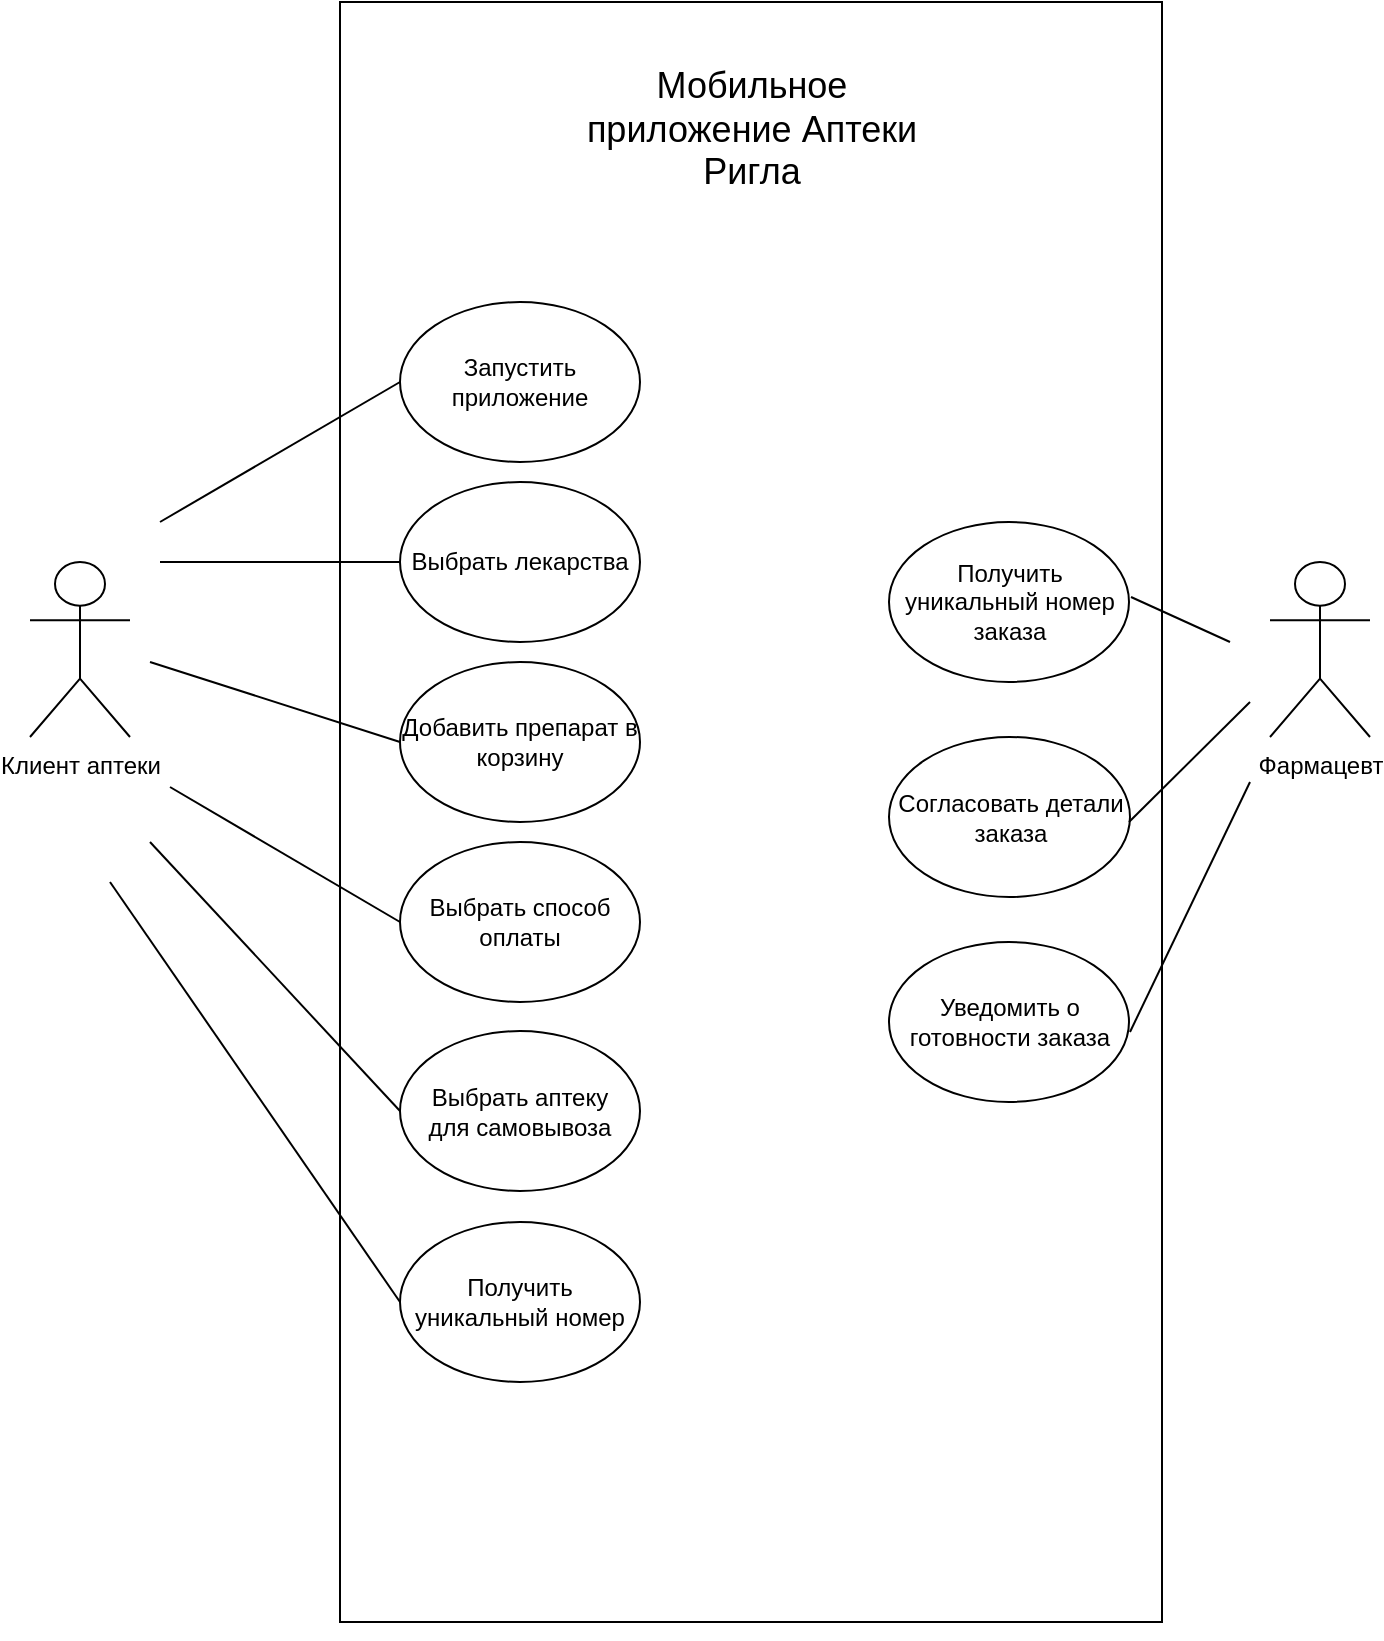 <mxfile version="14.4.3" type="github">
  <diagram id="d76VEIfB-LbtU5IRz4LR" name="Page-1">
    <mxGraphModel dx="2062" dy="1154" grid="1" gridSize="10" guides="1" tooltips="1" connect="1" arrows="1" fold="1" page="1" pageScale="1" pageWidth="827" pageHeight="1169" math="0" shadow="0">
      <root>
        <mxCell id="0" />
        <mxCell id="1" parent="0" />
        <mxCell id="hPrJqD4L9JSnPY2OcXhf-1" value="" style="rounded=0;whiteSpace=wrap;html=1;" vertex="1" parent="1">
          <mxGeometry x="225" y="70" width="411" height="810" as="geometry" />
        </mxCell>
        <mxCell id="hPrJqD4L9JSnPY2OcXhf-2" value="Клиент аптеки" style="shape=umlActor;verticalLabelPosition=bottom;verticalAlign=top;html=1;outlineConnect=0;" vertex="1" parent="1">
          <mxGeometry x="70" y="350" width="50" height="87.5" as="geometry" />
        </mxCell>
        <mxCell id="hPrJqD4L9JSnPY2OcXhf-14" value="Запустить приложение" style="ellipse;whiteSpace=wrap;html=1;" vertex="1" parent="1">
          <mxGeometry x="255" y="220" width="120" height="80" as="geometry" />
        </mxCell>
        <mxCell id="hPrJqD4L9JSnPY2OcXhf-15" value="&lt;font style=&quot;font-size: 18px&quot;&gt;Мобильное приложение Аптеки Ригла&lt;/font&gt;" style="text;html=1;strokeColor=none;fillColor=none;align=center;verticalAlign=middle;whiteSpace=wrap;rounded=0;" vertex="1" parent="1">
          <mxGeometry x="340.75" y="70" width="179.5" height="127.5" as="geometry" />
        </mxCell>
        <mxCell id="hPrJqD4L9JSnPY2OcXhf-16" value="Выбрать лекарства" style="ellipse;whiteSpace=wrap;html=1;" vertex="1" parent="1">
          <mxGeometry x="255" y="310" width="120" height="80" as="geometry" />
        </mxCell>
        <mxCell id="hPrJqD4L9JSnPY2OcXhf-18" value="Добавить препарат в корзину" style="ellipse;whiteSpace=wrap;html=1;" vertex="1" parent="1">
          <mxGeometry x="255" y="400" width="120" height="80" as="geometry" />
        </mxCell>
        <mxCell id="hPrJqD4L9JSnPY2OcXhf-21" value="Выбрать способ оплаты" style="ellipse;whiteSpace=wrap;html=1;" vertex="1" parent="1">
          <mxGeometry x="255" y="490" width="120" height="80" as="geometry" />
        </mxCell>
        <mxCell id="hPrJqD4L9JSnPY2OcXhf-22" value="Выбрать аптеку&lt;br&gt;для самовывоза" style="ellipse;whiteSpace=wrap;html=1;" vertex="1" parent="1">
          <mxGeometry x="255" y="584.5" width="120" height="80" as="geometry" />
        </mxCell>
        <mxCell id="hPrJqD4L9JSnPY2OcXhf-25" value="" style="endArrow=none;html=1;entryX=0;entryY=0.5;entryDx=0;entryDy=0;" edge="1" parent="1" target="hPrJqD4L9JSnPY2OcXhf-14">
          <mxGeometry width="50" height="50" relative="1" as="geometry">
            <mxPoint x="135" y="330" as="sourcePoint" />
            <mxPoint x="205" y="310" as="targetPoint" />
          </mxGeometry>
        </mxCell>
        <mxCell id="hPrJqD4L9JSnPY2OcXhf-26" value="" style="endArrow=none;html=1;entryX=0;entryY=0.5;entryDx=0;entryDy=0;" edge="1" parent="1" target="hPrJqD4L9JSnPY2OcXhf-16">
          <mxGeometry width="50" height="50" relative="1" as="geometry">
            <mxPoint x="135" y="350" as="sourcePoint" />
            <mxPoint x="255" y="290" as="targetPoint" />
          </mxGeometry>
        </mxCell>
        <mxCell id="hPrJqD4L9JSnPY2OcXhf-27" value="" style="endArrow=none;html=1;entryX=0;entryY=0.5;entryDx=0;entryDy=0;" edge="1" parent="1" target="hPrJqD4L9JSnPY2OcXhf-18">
          <mxGeometry width="50" height="50" relative="1" as="geometry">
            <mxPoint x="130" y="400" as="sourcePoint" />
            <mxPoint x="255" y="380" as="targetPoint" />
            <Array as="points" />
          </mxGeometry>
        </mxCell>
        <mxCell id="hPrJqD4L9JSnPY2OcXhf-29" value="" style="endArrow=none;html=1;entryX=0;entryY=0.5;entryDx=0;entryDy=0;" edge="1" parent="1" target="hPrJqD4L9JSnPY2OcXhf-21">
          <mxGeometry width="50" height="50" relative="1" as="geometry">
            <mxPoint x="140" y="462.5" as="sourcePoint" />
            <mxPoint x="170" y="512.5" as="targetPoint" />
            <Array as="points" />
          </mxGeometry>
        </mxCell>
        <mxCell id="hPrJqD4L9JSnPY2OcXhf-31" style="edgeStyle=orthogonalEdgeStyle;rounded=0;orthogonalLoop=1;jettySize=auto;html=1;exitX=0.5;exitY=1;exitDx=0;exitDy=0;" edge="1" parent="1" source="hPrJqD4L9JSnPY2OcXhf-1" target="hPrJqD4L9JSnPY2OcXhf-1">
          <mxGeometry relative="1" as="geometry" />
        </mxCell>
        <mxCell id="hPrJqD4L9JSnPY2OcXhf-34" value="Фармацевт" style="shape=umlActor;verticalLabelPosition=bottom;verticalAlign=top;html=1;outlineConnect=0;" vertex="1" parent="1">
          <mxGeometry x="690" y="350" width="50" height="87.5" as="geometry" />
        </mxCell>
        <mxCell id="hPrJqD4L9JSnPY2OcXhf-36" value="" style="endArrow=none;html=1;entryX=0;entryY=0.5;entryDx=0;entryDy=0;" edge="1" parent="1" target="hPrJqD4L9JSnPY2OcXhf-22">
          <mxGeometry width="50" height="50" relative="1" as="geometry">
            <mxPoint x="130" y="490" as="sourcePoint" />
            <mxPoint x="130" y="570" as="targetPoint" />
          </mxGeometry>
        </mxCell>
        <mxCell id="hPrJqD4L9JSnPY2OcXhf-38" value="Согласовать детали заказа" style="ellipse;whiteSpace=wrap;html=1;" vertex="1" parent="1">
          <mxGeometry x="499.5" y="437.5" width="120.5" height="80" as="geometry" />
        </mxCell>
        <mxCell id="hPrJqD4L9JSnPY2OcXhf-41" value="&lt;span&gt;Получить уникальный номер&lt;/span&gt;" style="ellipse;whiteSpace=wrap;html=1;" vertex="1" parent="1">
          <mxGeometry x="255" y="680" width="120" height="80" as="geometry" />
        </mxCell>
        <mxCell id="hPrJqD4L9JSnPY2OcXhf-43" value="" style="endArrow=none;html=1;entryX=0;entryY=0.5;entryDx=0;entryDy=0;" edge="1" parent="1" target="hPrJqD4L9JSnPY2OcXhf-41">
          <mxGeometry width="50" height="50" relative="1" as="geometry">
            <mxPoint x="110" y="510" as="sourcePoint" />
            <mxPoint x="170" y="620" as="targetPoint" />
          </mxGeometry>
        </mxCell>
        <mxCell id="hPrJqD4L9JSnPY2OcXhf-45" value="" style="endArrow=none;html=1;exitX=1;exitY=0.5;exitDx=0;exitDy=0;" edge="1" parent="1">
          <mxGeometry width="50" height="50" relative="1" as="geometry">
            <mxPoint x="620.5" y="367.5" as="sourcePoint" />
            <mxPoint x="670" y="390" as="targetPoint" />
          </mxGeometry>
        </mxCell>
        <mxCell id="hPrJqD4L9JSnPY2OcXhf-47" value="Получить уникальный номер заказа" style="ellipse;whiteSpace=wrap;html=1;" vertex="1" parent="1">
          <mxGeometry x="499.5" y="330" width="120" height="80" as="geometry" />
        </mxCell>
        <mxCell id="hPrJqD4L9JSnPY2OcXhf-48" value="Уведомить о готовности заказа" style="ellipse;whiteSpace=wrap;html=1;" vertex="1" parent="1">
          <mxGeometry x="499.5" y="540" width="120" height="80" as="geometry" />
        </mxCell>
        <mxCell id="hPrJqD4L9JSnPY2OcXhf-49" value="" style="endArrow=none;html=1;" edge="1" parent="1">
          <mxGeometry width="50" height="50" relative="1" as="geometry">
            <mxPoint x="619.5" y="480" as="sourcePoint" />
            <mxPoint x="680" y="420" as="targetPoint" />
          </mxGeometry>
        </mxCell>
        <mxCell id="hPrJqD4L9JSnPY2OcXhf-51" value="" style="endArrow=none;html=1;" edge="1" parent="1">
          <mxGeometry width="50" height="50" relative="1" as="geometry">
            <mxPoint x="620" y="585" as="sourcePoint" />
            <mxPoint x="680" y="460" as="targetPoint" />
          </mxGeometry>
        </mxCell>
      </root>
    </mxGraphModel>
  </diagram>
</mxfile>
